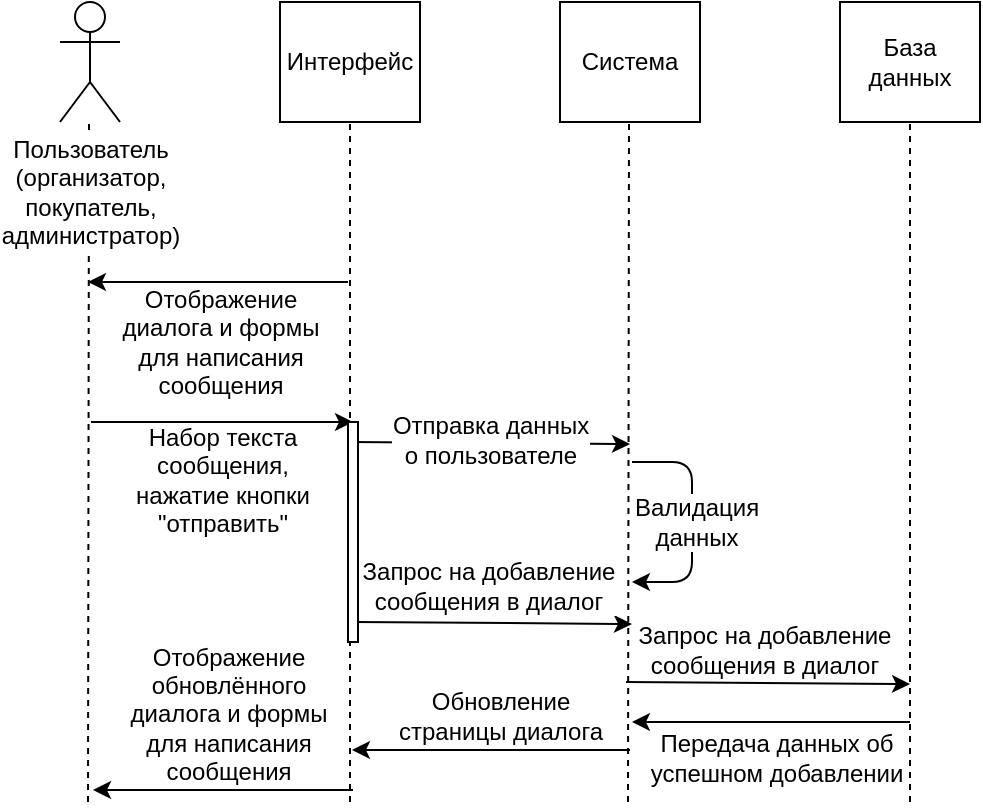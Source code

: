 <mxfile version="10.7.1" type="github"><diagram id="sH9O8pZXmBIJZnL1CKJZ" name="Page-1"><mxGraphModel dx="994" dy="835" grid="1" gridSize="10" guides="1" tooltips="1" connect="1" arrows="1" fold="1" page="1" pageScale="1" pageWidth="827" pageHeight="1169" math="0" shadow="0"><root><mxCell id="0"/><mxCell id="1" parent="0"/><mxCell id="DxDz-MlCZ-gCxPo5agb1-28" value="Интерфейс" style="rounded=0;whiteSpace=wrap;html=1;" vertex="1" parent="1"><mxGeometry x="230" y="200" width="70" height="60" as="geometry"/></mxCell><mxCell id="DxDz-MlCZ-gCxPo5agb1-29" value="Система" style="rounded=0;whiteSpace=wrap;html=1;" vertex="1" parent="1"><mxGeometry x="370" y="200" width="70" height="60" as="geometry"/></mxCell><mxCell id="DxDz-MlCZ-gCxPo5agb1-30" value="База данных" style="rounded=0;whiteSpace=wrap;html=1;" vertex="1" parent="1"><mxGeometry x="510" y="200" width="70" height="60" as="geometry"/></mxCell><mxCell id="DxDz-MlCZ-gCxPo5agb1-31" value="" style="endArrow=none;dashed=1;html=1;entryX=0.5;entryY=1;entryDx=0;entryDy=0;" edge="1" parent="1" target="DxDz-MlCZ-gCxPo5agb1-30"><mxGeometry width="50" height="50" relative="1" as="geometry"><mxPoint x="545" y="600" as="sourcePoint"/><mxPoint x="150" y="300" as="targetPoint"/></mxGeometry></mxCell><mxCell id="DxDz-MlCZ-gCxPo5agb1-32" value="" style="endArrow=none;dashed=1;html=1;entryX=0.5;entryY=1;entryDx=0;entryDy=0;" edge="1" parent="1"><mxGeometry width="50" height="50" relative="1" as="geometry"><mxPoint x="404" y="600" as="sourcePoint"/><mxPoint x="404.5" y="260.0" as="targetPoint"/></mxGeometry></mxCell><mxCell id="DxDz-MlCZ-gCxPo5agb1-33" value="" style="endArrow=none;dashed=1;html=1;entryX=0.5;entryY=1;entryDx=0;entryDy=0;" edge="1" parent="1"><mxGeometry width="50" height="50" relative="1" as="geometry"><mxPoint x="265.0" y="600" as="sourcePoint"/><mxPoint x="265.0" y="260.0" as="targetPoint"/></mxGeometry></mxCell><mxCell id="DxDz-MlCZ-gCxPo5agb1-34" value="" style="endArrow=none;dashed=1;html=1;entryX=0.5;entryY=1;entryDx=0;entryDy=0;" edge="1" parent="1"><mxGeometry width="50" height="50" relative="1" as="geometry"><mxPoint x="134.0" y="600" as="sourcePoint"/><mxPoint x="134.5" y="260.0" as="targetPoint"/></mxGeometry></mxCell><mxCell id="DxDz-MlCZ-gCxPo5agb1-35" value="Пользователь&lt;br&gt;(организатор,&lt;br&gt;покупатель,&lt;br&gt;администратор)&lt;br&gt;" style="shape=umlActor;verticalLabelPosition=bottom;labelBackgroundColor=#ffffff;verticalAlign=top;html=1;outlineConnect=0;" vertex="1" parent="1"><mxGeometry x="120" y="200" width="30" height="60" as="geometry"/></mxCell><mxCell id="DxDz-MlCZ-gCxPo5agb1-36" value="" style="endArrow=classic;html=1;" edge="1" parent="1"><mxGeometry width="50" height="50" relative="1" as="geometry"><mxPoint x="135.5" y="410.0" as="sourcePoint"/><mxPoint x="266.5" y="410.0" as="targetPoint"/></mxGeometry></mxCell><mxCell id="DxDz-MlCZ-gCxPo5agb1-37" value="Набор текста&lt;br&gt;сообщения,&lt;br&gt;нажатие кнопки&lt;br&gt;&quot;отправить&quot;&lt;br&gt;" style="text;html=1;resizable=0;points=[];align=center;verticalAlign=middle;labelBackgroundColor=#ffffff;" vertex="1" connectable="0" parent="DxDz-MlCZ-gCxPo5agb1-36"><mxGeometry x="0.23" relative="1" as="geometry"><mxPoint x="-15.5" y="29" as="offset"/></mxGeometry></mxCell><mxCell id="DxDz-MlCZ-gCxPo5agb1-38" value="" style="endArrow=classic;html=1;" edge="1" parent="1"><mxGeometry width="50" height="50" relative="1" as="geometry"><mxPoint x="267.0" y="510" as="sourcePoint"/><mxPoint x="406" y="511" as="targetPoint"/></mxGeometry></mxCell><mxCell id="DxDz-MlCZ-gCxPo5agb1-39" value="Запрос на добавление&lt;br&gt;сообщения в диалог&lt;br&gt;" style="text;html=1;resizable=0;points=[];align=center;verticalAlign=middle;labelBackgroundColor=#ffffff;" vertex="1" connectable="0" parent="DxDz-MlCZ-gCxPo5agb1-38"><mxGeometry x="-0.143" y="-1" relative="1" as="geometry"><mxPoint x="7.5" y="-19.5" as="offset"/></mxGeometry></mxCell><mxCell id="DxDz-MlCZ-gCxPo5agb1-40" value="" style="endArrow=classic;html=1;" edge="1" parent="1"><mxGeometry width="50" height="50" relative="1" as="geometry"><mxPoint x="403" y="540" as="sourcePoint"/><mxPoint x="545" y="541" as="targetPoint"/></mxGeometry></mxCell><mxCell id="DxDz-MlCZ-gCxPo5agb1-41" value="Запрос на добавление&lt;br&gt;сообщения в диалог&lt;br&gt;" style="text;html=1;resizable=0;points=[];align=center;verticalAlign=middle;labelBackgroundColor=#ffffff;" vertex="1" connectable="0" parent="DxDz-MlCZ-gCxPo5agb1-40"><mxGeometry x="0.279" relative="1" as="geometry"><mxPoint x="-22" y="-17" as="offset"/></mxGeometry></mxCell><mxCell id="DxDz-MlCZ-gCxPo5agb1-42" value="" style="endArrow=classic;html=1;" edge="1" parent="1"><mxGeometry width="50" height="50" relative="1" as="geometry"><mxPoint x="545" y="560" as="sourcePoint"/><mxPoint x="406" y="560" as="targetPoint"/></mxGeometry></mxCell><mxCell id="DxDz-MlCZ-gCxPo5agb1-43" value="Передача данных&amp;nbsp;об&lt;br&gt;успешном добавлении&lt;br&gt;" style="text;html=1;resizable=0;points=[];align=center;verticalAlign=middle;labelBackgroundColor=#ffffff;" vertex="1" connectable="0" parent="DxDz-MlCZ-gCxPo5agb1-42"><mxGeometry x="-0.358" y="1" relative="1" as="geometry"><mxPoint x="-23" y="17" as="offset"/></mxGeometry></mxCell><mxCell id="DxDz-MlCZ-gCxPo5agb1-44" value="" style="endArrow=classic;html=1;" edge="1" parent="1"><mxGeometry width="50" height="50" relative="1" as="geometry"><mxPoint x="405" y="574" as="sourcePoint"/><mxPoint x="266.0" y="574" as="targetPoint"/></mxGeometry></mxCell><mxCell id="DxDz-MlCZ-gCxPo5agb1-45" value="Обновление&lt;br&gt;страницы диалога&lt;br&gt;" style="text;html=1;resizable=0;points=[];align=center;verticalAlign=middle;labelBackgroundColor=#ffffff;fillColor=none;" vertex="1" connectable="0" parent="DxDz-MlCZ-gCxPo5agb1-44"><mxGeometry x="0.175" y="-2" relative="1" as="geometry"><mxPoint x="16" y="-15" as="offset"/></mxGeometry></mxCell><mxCell id="DxDz-MlCZ-gCxPo5agb1-46" value="" style="endArrow=classic;html=1;" edge="1" parent="1"><mxGeometry width="50" height="50" relative="1" as="geometry"><mxPoint x="266.5" y="594" as="sourcePoint"/><mxPoint x="136.5" y="594" as="targetPoint"/></mxGeometry></mxCell><mxCell id="DxDz-MlCZ-gCxPo5agb1-47" value="Отображение&lt;br&gt;обновлённого&lt;br&gt;диалога&amp;nbsp;и формы&lt;br&gt;для написания&lt;br&gt;сообщения&lt;br&gt;" style="text;html=1;resizable=0;points=[];align=center;verticalAlign=middle;labelBackgroundColor=#ffffff;" vertex="1" connectable="0" parent="DxDz-MlCZ-gCxPo5agb1-46"><mxGeometry x="-0.122" relative="1" as="geometry"><mxPoint x="-5.5" y="-38" as="offset"/></mxGeometry></mxCell><mxCell id="DxDz-MlCZ-gCxPo5agb1-48" value="" style="endArrow=classic;html=1;" edge="1" parent="1"><mxGeometry width="50" height="50" relative="1" as="geometry"><mxPoint x="266.0" y="420.0" as="sourcePoint"/><mxPoint x="405" y="421.0" as="targetPoint"/></mxGeometry></mxCell><mxCell id="DxDz-MlCZ-gCxPo5agb1-49" value="Отправка данных&lt;br&gt;о пользователе&lt;br&gt;" style="text;html=1;resizable=0;points=[];align=center;verticalAlign=middle;labelBackgroundColor=#ffffff;" vertex="1" connectable="0" parent="DxDz-MlCZ-gCxPo5agb1-48"><mxGeometry x="-0.143" y="-1" relative="1" as="geometry"><mxPoint x="9" y="-3" as="offset"/></mxGeometry></mxCell><mxCell id="DxDz-MlCZ-gCxPo5agb1-50" value="" style="endArrow=classic;html=1;" edge="1" parent="1"><mxGeometry width="50" height="50" relative="1" as="geometry"><mxPoint x="406" y="430.0" as="sourcePoint"/><mxPoint x="406" y="490" as="targetPoint"/><Array as="points"><mxPoint x="436" y="430"/><mxPoint x="436" y="490"/></Array></mxGeometry></mxCell><mxCell id="DxDz-MlCZ-gCxPo5agb1-51" value="Валидация&lt;br&gt;данных&lt;br&gt;" style="text;html=1;resizable=0;points=[];align=center;verticalAlign=middle;labelBackgroundColor=#ffffff;" vertex="1" connectable="0" parent="DxDz-MlCZ-gCxPo5agb1-50"><mxGeometry x="0.079" relative="1" as="geometry"><mxPoint x="2" y="-5" as="offset"/></mxGeometry></mxCell><mxCell id="DxDz-MlCZ-gCxPo5agb1-52" value="" style="rounded=0;whiteSpace=wrap;html=1;" vertex="1" parent="1"><mxGeometry x="264" y="410" width="5" height="110" as="geometry"/></mxCell><mxCell id="DxDz-MlCZ-gCxPo5agb1-53" value="" style="endArrow=classic;html=1;" edge="1" parent="1"><mxGeometry width="50" height="50" relative="1" as="geometry"><mxPoint x="264" y="340" as="sourcePoint"/><mxPoint x="134.0" y="340" as="targetPoint"/></mxGeometry></mxCell><mxCell id="DxDz-MlCZ-gCxPo5agb1-54" value="Отображение&lt;br&gt;диалога&amp;nbsp;и формы&lt;br&gt;для написания&lt;br&gt;сообщения&lt;br&gt;" style="text;html=1;resizable=0;points=[];align=center;verticalAlign=middle;labelBackgroundColor=#ffffff;" vertex="1" connectable="0" parent="DxDz-MlCZ-gCxPo5agb1-53"><mxGeometry x="-0.122" relative="1" as="geometry"><mxPoint x="-7" y="30" as="offset"/></mxGeometry></mxCell></root></mxGraphModel></diagram></mxfile>